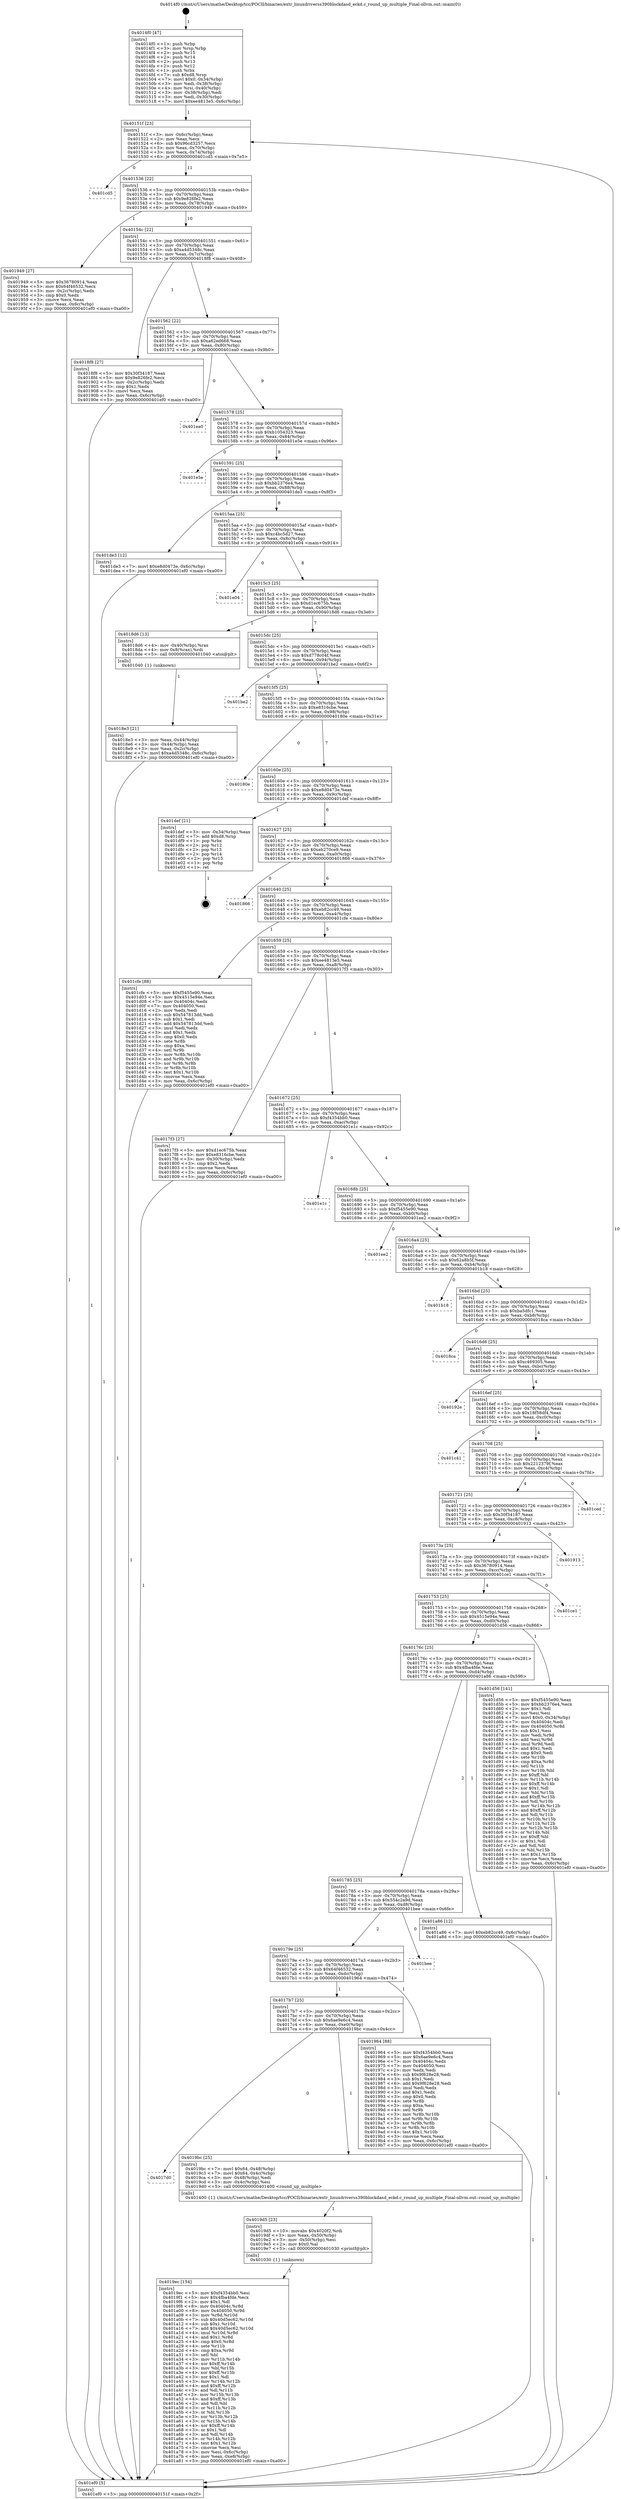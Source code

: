 digraph "0x4014f0" {
  label = "0x4014f0 (/mnt/c/Users/mathe/Desktop/tcc/POCII/binaries/extr_linuxdriverss390blockdasd_eckd.c_round_up_multiple_Final-ollvm.out::main(0))"
  labelloc = "t"
  node[shape=record]

  Entry [label="",width=0.3,height=0.3,shape=circle,fillcolor=black,style=filled]
  "0x40151f" [label="{
     0x40151f [23]\l
     | [instrs]\l
     &nbsp;&nbsp;0x40151f \<+3\>: mov -0x6c(%rbp),%eax\l
     &nbsp;&nbsp;0x401522 \<+2\>: mov %eax,%ecx\l
     &nbsp;&nbsp;0x401524 \<+6\>: sub $0x96cd3257,%ecx\l
     &nbsp;&nbsp;0x40152a \<+3\>: mov %eax,-0x70(%rbp)\l
     &nbsp;&nbsp;0x40152d \<+3\>: mov %ecx,-0x74(%rbp)\l
     &nbsp;&nbsp;0x401530 \<+6\>: je 0000000000401cd5 \<main+0x7e5\>\l
  }"]
  "0x401cd5" [label="{
     0x401cd5\l
  }", style=dashed]
  "0x401536" [label="{
     0x401536 [22]\l
     | [instrs]\l
     &nbsp;&nbsp;0x401536 \<+5\>: jmp 000000000040153b \<main+0x4b\>\l
     &nbsp;&nbsp;0x40153b \<+3\>: mov -0x70(%rbp),%eax\l
     &nbsp;&nbsp;0x40153e \<+5\>: sub $0x9e826fe2,%eax\l
     &nbsp;&nbsp;0x401543 \<+3\>: mov %eax,-0x78(%rbp)\l
     &nbsp;&nbsp;0x401546 \<+6\>: je 0000000000401949 \<main+0x459\>\l
  }"]
  Exit [label="",width=0.3,height=0.3,shape=circle,fillcolor=black,style=filled,peripheries=2]
  "0x401949" [label="{
     0x401949 [27]\l
     | [instrs]\l
     &nbsp;&nbsp;0x401949 \<+5\>: mov $0x36780914,%eax\l
     &nbsp;&nbsp;0x40194e \<+5\>: mov $0x64f46532,%ecx\l
     &nbsp;&nbsp;0x401953 \<+3\>: mov -0x2c(%rbp),%edx\l
     &nbsp;&nbsp;0x401956 \<+3\>: cmp $0x0,%edx\l
     &nbsp;&nbsp;0x401959 \<+3\>: cmove %ecx,%eax\l
     &nbsp;&nbsp;0x40195c \<+3\>: mov %eax,-0x6c(%rbp)\l
     &nbsp;&nbsp;0x40195f \<+5\>: jmp 0000000000401ef0 \<main+0xa00\>\l
  }"]
  "0x40154c" [label="{
     0x40154c [22]\l
     | [instrs]\l
     &nbsp;&nbsp;0x40154c \<+5\>: jmp 0000000000401551 \<main+0x61\>\l
     &nbsp;&nbsp;0x401551 \<+3\>: mov -0x70(%rbp),%eax\l
     &nbsp;&nbsp;0x401554 \<+5\>: sub $0xa4d5348c,%eax\l
     &nbsp;&nbsp;0x401559 \<+3\>: mov %eax,-0x7c(%rbp)\l
     &nbsp;&nbsp;0x40155c \<+6\>: je 00000000004018f8 \<main+0x408\>\l
  }"]
  "0x4019ec" [label="{
     0x4019ec [154]\l
     | [instrs]\l
     &nbsp;&nbsp;0x4019ec \<+5\>: mov $0xf4354bb0,%esi\l
     &nbsp;&nbsp;0x4019f1 \<+5\>: mov $0x4fba4fde,%ecx\l
     &nbsp;&nbsp;0x4019f6 \<+2\>: mov $0x1,%dl\l
     &nbsp;&nbsp;0x4019f8 \<+8\>: mov 0x40404c,%r8d\l
     &nbsp;&nbsp;0x401a00 \<+8\>: mov 0x404050,%r9d\l
     &nbsp;&nbsp;0x401a08 \<+3\>: mov %r8d,%r10d\l
     &nbsp;&nbsp;0x401a0b \<+7\>: sub $0x40d5ec62,%r10d\l
     &nbsp;&nbsp;0x401a12 \<+4\>: sub $0x1,%r10d\l
     &nbsp;&nbsp;0x401a16 \<+7\>: add $0x40d5ec62,%r10d\l
     &nbsp;&nbsp;0x401a1d \<+4\>: imul %r10d,%r8d\l
     &nbsp;&nbsp;0x401a21 \<+4\>: and $0x1,%r8d\l
     &nbsp;&nbsp;0x401a25 \<+4\>: cmp $0x0,%r8d\l
     &nbsp;&nbsp;0x401a29 \<+4\>: sete %r11b\l
     &nbsp;&nbsp;0x401a2d \<+4\>: cmp $0xa,%r9d\l
     &nbsp;&nbsp;0x401a31 \<+3\>: setl %bl\l
     &nbsp;&nbsp;0x401a34 \<+3\>: mov %r11b,%r14b\l
     &nbsp;&nbsp;0x401a37 \<+4\>: xor $0xff,%r14b\l
     &nbsp;&nbsp;0x401a3b \<+3\>: mov %bl,%r15b\l
     &nbsp;&nbsp;0x401a3e \<+4\>: xor $0xff,%r15b\l
     &nbsp;&nbsp;0x401a42 \<+3\>: xor $0x1,%dl\l
     &nbsp;&nbsp;0x401a45 \<+3\>: mov %r14b,%r12b\l
     &nbsp;&nbsp;0x401a48 \<+4\>: and $0xff,%r12b\l
     &nbsp;&nbsp;0x401a4c \<+3\>: and %dl,%r11b\l
     &nbsp;&nbsp;0x401a4f \<+3\>: mov %r15b,%r13b\l
     &nbsp;&nbsp;0x401a52 \<+4\>: and $0xff,%r13b\l
     &nbsp;&nbsp;0x401a56 \<+2\>: and %dl,%bl\l
     &nbsp;&nbsp;0x401a58 \<+3\>: or %r11b,%r12b\l
     &nbsp;&nbsp;0x401a5b \<+3\>: or %bl,%r13b\l
     &nbsp;&nbsp;0x401a5e \<+3\>: xor %r13b,%r12b\l
     &nbsp;&nbsp;0x401a61 \<+3\>: or %r15b,%r14b\l
     &nbsp;&nbsp;0x401a64 \<+4\>: xor $0xff,%r14b\l
     &nbsp;&nbsp;0x401a68 \<+3\>: or $0x1,%dl\l
     &nbsp;&nbsp;0x401a6b \<+3\>: and %dl,%r14b\l
     &nbsp;&nbsp;0x401a6e \<+3\>: or %r14b,%r12b\l
     &nbsp;&nbsp;0x401a71 \<+4\>: test $0x1,%r12b\l
     &nbsp;&nbsp;0x401a75 \<+3\>: cmovne %ecx,%esi\l
     &nbsp;&nbsp;0x401a78 \<+3\>: mov %esi,-0x6c(%rbp)\l
     &nbsp;&nbsp;0x401a7b \<+6\>: mov %eax,-0xe8(%rbp)\l
     &nbsp;&nbsp;0x401a81 \<+5\>: jmp 0000000000401ef0 \<main+0xa00\>\l
  }"]
  "0x4018f8" [label="{
     0x4018f8 [27]\l
     | [instrs]\l
     &nbsp;&nbsp;0x4018f8 \<+5\>: mov $0x30f34187,%eax\l
     &nbsp;&nbsp;0x4018fd \<+5\>: mov $0x9e826fe2,%ecx\l
     &nbsp;&nbsp;0x401902 \<+3\>: mov -0x2c(%rbp),%edx\l
     &nbsp;&nbsp;0x401905 \<+3\>: cmp $0x1,%edx\l
     &nbsp;&nbsp;0x401908 \<+3\>: cmovl %ecx,%eax\l
     &nbsp;&nbsp;0x40190b \<+3\>: mov %eax,-0x6c(%rbp)\l
     &nbsp;&nbsp;0x40190e \<+5\>: jmp 0000000000401ef0 \<main+0xa00\>\l
  }"]
  "0x401562" [label="{
     0x401562 [22]\l
     | [instrs]\l
     &nbsp;&nbsp;0x401562 \<+5\>: jmp 0000000000401567 \<main+0x77\>\l
     &nbsp;&nbsp;0x401567 \<+3\>: mov -0x70(%rbp),%eax\l
     &nbsp;&nbsp;0x40156a \<+5\>: sub $0xa62ed668,%eax\l
     &nbsp;&nbsp;0x40156f \<+3\>: mov %eax,-0x80(%rbp)\l
     &nbsp;&nbsp;0x401572 \<+6\>: je 0000000000401ea0 \<main+0x9b0\>\l
  }"]
  "0x4019d5" [label="{
     0x4019d5 [23]\l
     | [instrs]\l
     &nbsp;&nbsp;0x4019d5 \<+10\>: movabs $0x4020f2,%rdi\l
     &nbsp;&nbsp;0x4019df \<+3\>: mov %eax,-0x50(%rbp)\l
     &nbsp;&nbsp;0x4019e2 \<+3\>: mov -0x50(%rbp),%esi\l
     &nbsp;&nbsp;0x4019e5 \<+2\>: mov $0x0,%al\l
     &nbsp;&nbsp;0x4019e7 \<+5\>: call 0000000000401030 \<printf@plt\>\l
     | [calls]\l
     &nbsp;&nbsp;0x401030 \{1\} (unknown)\l
  }"]
  "0x401ea0" [label="{
     0x401ea0\l
  }", style=dashed]
  "0x401578" [label="{
     0x401578 [25]\l
     | [instrs]\l
     &nbsp;&nbsp;0x401578 \<+5\>: jmp 000000000040157d \<main+0x8d\>\l
     &nbsp;&nbsp;0x40157d \<+3\>: mov -0x70(%rbp),%eax\l
     &nbsp;&nbsp;0x401580 \<+5\>: sub $0xb1054323,%eax\l
     &nbsp;&nbsp;0x401585 \<+6\>: mov %eax,-0x84(%rbp)\l
     &nbsp;&nbsp;0x40158b \<+6\>: je 0000000000401e5e \<main+0x96e\>\l
  }"]
  "0x4017d0" [label="{
     0x4017d0\l
  }", style=dashed]
  "0x401e5e" [label="{
     0x401e5e\l
  }", style=dashed]
  "0x401591" [label="{
     0x401591 [25]\l
     | [instrs]\l
     &nbsp;&nbsp;0x401591 \<+5\>: jmp 0000000000401596 \<main+0xa6\>\l
     &nbsp;&nbsp;0x401596 \<+3\>: mov -0x70(%rbp),%eax\l
     &nbsp;&nbsp;0x401599 \<+5\>: sub $0xbb2376e4,%eax\l
     &nbsp;&nbsp;0x40159e \<+6\>: mov %eax,-0x88(%rbp)\l
     &nbsp;&nbsp;0x4015a4 \<+6\>: je 0000000000401de3 \<main+0x8f3\>\l
  }"]
  "0x4019bc" [label="{
     0x4019bc [25]\l
     | [instrs]\l
     &nbsp;&nbsp;0x4019bc \<+7\>: movl $0x64,-0x48(%rbp)\l
     &nbsp;&nbsp;0x4019c3 \<+7\>: movl $0x64,-0x4c(%rbp)\l
     &nbsp;&nbsp;0x4019ca \<+3\>: mov -0x48(%rbp),%edi\l
     &nbsp;&nbsp;0x4019cd \<+3\>: mov -0x4c(%rbp),%esi\l
     &nbsp;&nbsp;0x4019d0 \<+5\>: call 0000000000401400 \<round_up_multiple\>\l
     | [calls]\l
     &nbsp;&nbsp;0x401400 \{1\} (/mnt/c/Users/mathe/Desktop/tcc/POCII/binaries/extr_linuxdriverss390blockdasd_eckd.c_round_up_multiple_Final-ollvm.out::round_up_multiple)\l
  }"]
  "0x401de3" [label="{
     0x401de3 [12]\l
     | [instrs]\l
     &nbsp;&nbsp;0x401de3 \<+7\>: movl $0xe8d0473e,-0x6c(%rbp)\l
     &nbsp;&nbsp;0x401dea \<+5\>: jmp 0000000000401ef0 \<main+0xa00\>\l
  }"]
  "0x4015aa" [label="{
     0x4015aa [25]\l
     | [instrs]\l
     &nbsp;&nbsp;0x4015aa \<+5\>: jmp 00000000004015af \<main+0xbf\>\l
     &nbsp;&nbsp;0x4015af \<+3\>: mov -0x70(%rbp),%eax\l
     &nbsp;&nbsp;0x4015b2 \<+5\>: sub $0xc4bc5d27,%eax\l
     &nbsp;&nbsp;0x4015b7 \<+6\>: mov %eax,-0x8c(%rbp)\l
     &nbsp;&nbsp;0x4015bd \<+6\>: je 0000000000401e04 \<main+0x914\>\l
  }"]
  "0x4017b7" [label="{
     0x4017b7 [25]\l
     | [instrs]\l
     &nbsp;&nbsp;0x4017b7 \<+5\>: jmp 00000000004017bc \<main+0x2cc\>\l
     &nbsp;&nbsp;0x4017bc \<+3\>: mov -0x70(%rbp),%eax\l
     &nbsp;&nbsp;0x4017bf \<+5\>: sub $0x6ae9e6c4,%eax\l
     &nbsp;&nbsp;0x4017c4 \<+6\>: mov %eax,-0xe0(%rbp)\l
     &nbsp;&nbsp;0x4017ca \<+6\>: je 00000000004019bc \<main+0x4cc\>\l
  }"]
  "0x401e04" [label="{
     0x401e04\l
  }", style=dashed]
  "0x4015c3" [label="{
     0x4015c3 [25]\l
     | [instrs]\l
     &nbsp;&nbsp;0x4015c3 \<+5\>: jmp 00000000004015c8 \<main+0xd8\>\l
     &nbsp;&nbsp;0x4015c8 \<+3\>: mov -0x70(%rbp),%eax\l
     &nbsp;&nbsp;0x4015cb \<+5\>: sub $0xd1ec675b,%eax\l
     &nbsp;&nbsp;0x4015d0 \<+6\>: mov %eax,-0x90(%rbp)\l
     &nbsp;&nbsp;0x4015d6 \<+6\>: je 00000000004018d6 \<main+0x3e6\>\l
  }"]
  "0x401964" [label="{
     0x401964 [88]\l
     | [instrs]\l
     &nbsp;&nbsp;0x401964 \<+5\>: mov $0xf4354bb0,%eax\l
     &nbsp;&nbsp;0x401969 \<+5\>: mov $0x6ae9e6c4,%ecx\l
     &nbsp;&nbsp;0x40196e \<+7\>: mov 0x40404c,%edx\l
     &nbsp;&nbsp;0x401975 \<+7\>: mov 0x404050,%esi\l
     &nbsp;&nbsp;0x40197c \<+2\>: mov %edx,%edi\l
     &nbsp;&nbsp;0x40197e \<+6\>: sub $0x9f628e28,%edi\l
     &nbsp;&nbsp;0x401984 \<+3\>: sub $0x1,%edi\l
     &nbsp;&nbsp;0x401987 \<+6\>: add $0x9f628e28,%edi\l
     &nbsp;&nbsp;0x40198d \<+3\>: imul %edi,%edx\l
     &nbsp;&nbsp;0x401990 \<+3\>: and $0x1,%edx\l
     &nbsp;&nbsp;0x401993 \<+3\>: cmp $0x0,%edx\l
     &nbsp;&nbsp;0x401996 \<+4\>: sete %r8b\l
     &nbsp;&nbsp;0x40199a \<+3\>: cmp $0xa,%esi\l
     &nbsp;&nbsp;0x40199d \<+4\>: setl %r9b\l
     &nbsp;&nbsp;0x4019a1 \<+3\>: mov %r8b,%r10b\l
     &nbsp;&nbsp;0x4019a4 \<+3\>: and %r9b,%r10b\l
     &nbsp;&nbsp;0x4019a7 \<+3\>: xor %r9b,%r8b\l
     &nbsp;&nbsp;0x4019aa \<+3\>: or %r8b,%r10b\l
     &nbsp;&nbsp;0x4019ad \<+4\>: test $0x1,%r10b\l
     &nbsp;&nbsp;0x4019b1 \<+3\>: cmovne %ecx,%eax\l
     &nbsp;&nbsp;0x4019b4 \<+3\>: mov %eax,-0x6c(%rbp)\l
     &nbsp;&nbsp;0x4019b7 \<+5\>: jmp 0000000000401ef0 \<main+0xa00\>\l
  }"]
  "0x4018d6" [label="{
     0x4018d6 [13]\l
     | [instrs]\l
     &nbsp;&nbsp;0x4018d6 \<+4\>: mov -0x40(%rbp),%rax\l
     &nbsp;&nbsp;0x4018da \<+4\>: mov 0x8(%rax),%rdi\l
     &nbsp;&nbsp;0x4018de \<+5\>: call 0000000000401040 \<atoi@plt\>\l
     | [calls]\l
     &nbsp;&nbsp;0x401040 \{1\} (unknown)\l
  }"]
  "0x4015dc" [label="{
     0x4015dc [25]\l
     | [instrs]\l
     &nbsp;&nbsp;0x4015dc \<+5\>: jmp 00000000004015e1 \<main+0xf1\>\l
     &nbsp;&nbsp;0x4015e1 \<+3\>: mov -0x70(%rbp),%eax\l
     &nbsp;&nbsp;0x4015e4 \<+5\>: sub $0xd778c04f,%eax\l
     &nbsp;&nbsp;0x4015e9 \<+6\>: mov %eax,-0x94(%rbp)\l
     &nbsp;&nbsp;0x4015ef \<+6\>: je 0000000000401be2 \<main+0x6f2\>\l
  }"]
  "0x40179e" [label="{
     0x40179e [25]\l
     | [instrs]\l
     &nbsp;&nbsp;0x40179e \<+5\>: jmp 00000000004017a3 \<main+0x2b3\>\l
     &nbsp;&nbsp;0x4017a3 \<+3\>: mov -0x70(%rbp),%eax\l
     &nbsp;&nbsp;0x4017a6 \<+5\>: sub $0x64f46532,%eax\l
     &nbsp;&nbsp;0x4017ab \<+6\>: mov %eax,-0xdc(%rbp)\l
     &nbsp;&nbsp;0x4017b1 \<+6\>: je 0000000000401964 \<main+0x474\>\l
  }"]
  "0x401be2" [label="{
     0x401be2\l
  }", style=dashed]
  "0x4015f5" [label="{
     0x4015f5 [25]\l
     | [instrs]\l
     &nbsp;&nbsp;0x4015f5 \<+5\>: jmp 00000000004015fa \<main+0x10a\>\l
     &nbsp;&nbsp;0x4015fa \<+3\>: mov -0x70(%rbp),%eax\l
     &nbsp;&nbsp;0x4015fd \<+5\>: sub $0xe8316cbe,%eax\l
     &nbsp;&nbsp;0x401602 \<+6\>: mov %eax,-0x98(%rbp)\l
     &nbsp;&nbsp;0x401608 \<+6\>: je 000000000040180e \<main+0x31e\>\l
  }"]
  "0x401bee" [label="{
     0x401bee\l
  }", style=dashed]
  "0x40180e" [label="{
     0x40180e\l
  }", style=dashed]
  "0x40160e" [label="{
     0x40160e [25]\l
     | [instrs]\l
     &nbsp;&nbsp;0x40160e \<+5\>: jmp 0000000000401613 \<main+0x123\>\l
     &nbsp;&nbsp;0x401613 \<+3\>: mov -0x70(%rbp),%eax\l
     &nbsp;&nbsp;0x401616 \<+5\>: sub $0xe8d0473e,%eax\l
     &nbsp;&nbsp;0x40161b \<+6\>: mov %eax,-0x9c(%rbp)\l
     &nbsp;&nbsp;0x401621 \<+6\>: je 0000000000401def \<main+0x8ff\>\l
  }"]
  "0x401785" [label="{
     0x401785 [25]\l
     | [instrs]\l
     &nbsp;&nbsp;0x401785 \<+5\>: jmp 000000000040178a \<main+0x29a\>\l
     &nbsp;&nbsp;0x40178a \<+3\>: mov -0x70(%rbp),%eax\l
     &nbsp;&nbsp;0x40178d \<+5\>: sub $0x554c2a9d,%eax\l
     &nbsp;&nbsp;0x401792 \<+6\>: mov %eax,-0xd8(%rbp)\l
     &nbsp;&nbsp;0x401798 \<+6\>: je 0000000000401bee \<main+0x6fe\>\l
  }"]
  "0x401def" [label="{
     0x401def [21]\l
     | [instrs]\l
     &nbsp;&nbsp;0x401def \<+3\>: mov -0x34(%rbp),%eax\l
     &nbsp;&nbsp;0x401df2 \<+7\>: add $0xd8,%rsp\l
     &nbsp;&nbsp;0x401df9 \<+1\>: pop %rbx\l
     &nbsp;&nbsp;0x401dfa \<+2\>: pop %r12\l
     &nbsp;&nbsp;0x401dfc \<+2\>: pop %r13\l
     &nbsp;&nbsp;0x401dfe \<+2\>: pop %r14\l
     &nbsp;&nbsp;0x401e00 \<+2\>: pop %r15\l
     &nbsp;&nbsp;0x401e02 \<+1\>: pop %rbp\l
     &nbsp;&nbsp;0x401e03 \<+1\>: ret\l
  }"]
  "0x401627" [label="{
     0x401627 [25]\l
     | [instrs]\l
     &nbsp;&nbsp;0x401627 \<+5\>: jmp 000000000040162c \<main+0x13c\>\l
     &nbsp;&nbsp;0x40162c \<+3\>: mov -0x70(%rbp),%eax\l
     &nbsp;&nbsp;0x40162f \<+5\>: sub $0xeb270ce9,%eax\l
     &nbsp;&nbsp;0x401634 \<+6\>: mov %eax,-0xa0(%rbp)\l
     &nbsp;&nbsp;0x40163a \<+6\>: je 0000000000401866 \<main+0x376\>\l
  }"]
  "0x401a86" [label="{
     0x401a86 [12]\l
     | [instrs]\l
     &nbsp;&nbsp;0x401a86 \<+7\>: movl $0xeb82cc49,-0x6c(%rbp)\l
     &nbsp;&nbsp;0x401a8d \<+5\>: jmp 0000000000401ef0 \<main+0xa00\>\l
  }"]
  "0x401866" [label="{
     0x401866\l
  }", style=dashed]
  "0x401640" [label="{
     0x401640 [25]\l
     | [instrs]\l
     &nbsp;&nbsp;0x401640 \<+5\>: jmp 0000000000401645 \<main+0x155\>\l
     &nbsp;&nbsp;0x401645 \<+3\>: mov -0x70(%rbp),%eax\l
     &nbsp;&nbsp;0x401648 \<+5\>: sub $0xeb82cc49,%eax\l
     &nbsp;&nbsp;0x40164d \<+6\>: mov %eax,-0xa4(%rbp)\l
     &nbsp;&nbsp;0x401653 \<+6\>: je 0000000000401cfe \<main+0x80e\>\l
  }"]
  "0x40176c" [label="{
     0x40176c [25]\l
     | [instrs]\l
     &nbsp;&nbsp;0x40176c \<+5\>: jmp 0000000000401771 \<main+0x281\>\l
     &nbsp;&nbsp;0x401771 \<+3\>: mov -0x70(%rbp),%eax\l
     &nbsp;&nbsp;0x401774 \<+5\>: sub $0x4fba4fde,%eax\l
     &nbsp;&nbsp;0x401779 \<+6\>: mov %eax,-0xd4(%rbp)\l
     &nbsp;&nbsp;0x40177f \<+6\>: je 0000000000401a86 \<main+0x596\>\l
  }"]
  "0x401cfe" [label="{
     0x401cfe [88]\l
     | [instrs]\l
     &nbsp;&nbsp;0x401cfe \<+5\>: mov $0xf5455e90,%eax\l
     &nbsp;&nbsp;0x401d03 \<+5\>: mov $0x4515e94e,%ecx\l
     &nbsp;&nbsp;0x401d08 \<+7\>: mov 0x40404c,%edx\l
     &nbsp;&nbsp;0x401d0f \<+7\>: mov 0x404050,%esi\l
     &nbsp;&nbsp;0x401d16 \<+2\>: mov %edx,%edi\l
     &nbsp;&nbsp;0x401d18 \<+6\>: sub $0x547813dd,%edi\l
     &nbsp;&nbsp;0x401d1e \<+3\>: sub $0x1,%edi\l
     &nbsp;&nbsp;0x401d21 \<+6\>: add $0x547813dd,%edi\l
     &nbsp;&nbsp;0x401d27 \<+3\>: imul %edi,%edx\l
     &nbsp;&nbsp;0x401d2a \<+3\>: and $0x1,%edx\l
     &nbsp;&nbsp;0x401d2d \<+3\>: cmp $0x0,%edx\l
     &nbsp;&nbsp;0x401d30 \<+4\>: sete %r8b\l
     &nbsp;&nbsp;0x401d34 \<+3\>: cmp $0xa,%esi\l
     &nbsp;&nbsp;0x401d37 \<+4\>: setl %r9b\l
     &nbsp;&nbsp;0x401d3b \<+3\>: mov %r8b,%r10b\l
     &nbsp;&nbsp;0x401d3e \<+3\>: and %r9b,%r10b\l
     &nbsp;&nbsp;0x401d41 \<+3\>: xor %r9b,%r8b\l
     &nbsp;&nbsp;0x401d44 \<+3\>: or %r8b,%r10b\l
     &nbsp;&nbsp;0x401d47 \<+4\>: test $0x1,%r10b\l
     &nbsp;&nbsp;0x401d4b \<+3\>: cmovne %ecx,%eax\l
     &nbsp;&nbsp;0x401d4e \<+3\>: mov %eax,-0x6c(%rbp)\l
     &nbsp;&nbsp;0x401d51 \<+5\>: jmp 0000000000401ef0 \<main+0xa00\>\l
  }"]
  "0x401659" [label="{
     0x401659 [25]\l
     | [instrs]\l
     &nbsp;&nbsp;0x401659 \<+5\>: jmp 000000000040165e \<main+0x16e\>\l
     &nbsp;&nbsp;0x40165e \<+3\>: mov -0x70(%rbp),%eax\l
     &nbsp;&nbsp;0x401661 \<+5\>: sub $0xee4813e5,%eax\l
     &nbsp;&nbsp;0x401666 \<+6\>: mov %eax,-0xa8(%rbp)\l
     &nbsp;&nbsp;0x40166c \<+6\>: je 00000000004017f3 \<main+0x303\>\l
  }"]
  "0x401d56" [label="{
     0x401d56 [141]\l
     | [instrs]\l
     &nbsp;&nbsp;0x401d56 \<+5\>: mov $0xf5455e90,%eax\l
     &nbsp;&nbsp;0x401d5b \<+5\>: mov $0xbb2376e4,%ecx\l
     &nbsp;&nbsp;0x401d60 \<+2\>: mov $0x1,%dl\l
     &nbsp;&nbsp;0x401d62 \<+2\>: xor %esi,%esi\l
     &nbsp;&nbsp;0x401d64 \<+7\>: movl $0x0,-0x34(%rbp)\l
     &nbsp;&nbsp;0x401d6b \<+7\>: mov 0x40404c,%edi\l
     &nbsp;&nbsp;0x401d72 \<+8\>: mov 0x404050,%r8d\l
     &nbsp;&nbsp;0x401d7a \<+3\>: sub $0x1,%esi\l
     &nbsp;&nbsp;0x401d7d \<+3\>: mov %edi,%r9d\l
     &nbsp;&nbsp;0x401d80 \<+3\>: add %esi,%r9d\l
     &nbsp;&nbsp;0x401d83 \<+4\>: imul %r9d,%edi\l
     &nbsp;&nbsp;0x401d87 \<+3\>: and $0x1,%edi\l
     &nbsp;&nbsp;0x401d8a \<+3\>: cmp $0x0,%edi\l
     &nbsp;&nbsp;0x401d8d \<+4\>: sete %r10b\l
     &nbsp;&nbsp;0x401d91 \<+4\>: cmp $0xa,%r8d\l
     &nbsp;&nbsp;0x401d95 \<+4\>: setl %r11b\l
     &nbsp;&nbsp;0x401d99 \<+3\>: mov %r10b,%bl\l
     &nbsp;&nbsp;0x401d9c \<+3\>: xor $0xff,%bl\l
     &nbsp;&nbsp;0x401d9f \<+3\>: mov %r11b,%r14b\l
     &nbsp;&nbsp;0x401da2 \<+4\>: xor $0xff,%r14b\l
     &nbsp;&nbsp;0x401da6 \<+3\>: xor $0x1,%dl\l
     &nbsp;&nbsp;0x401da9 \<+3\>: mov %bl,%r15b\l
     &nbsp;&nbsp;0x401dac \<+4\>: and $0xff,%r15b\l
     &nbsp;&nbsp;0x401db0 \<+3\>: and %dl,%r10b\l
     &nbsp;&nbsp;0x401db3 \<+3\>: mov %r14b,%r12b\l
     &nbsp;&nbsp;0x401db6 \<+4\>: and $0xff,%r12b\l
     &nbsp;&nbsp;0x401dba \<+3\>: and %dl,%r11b\l
     &nbsp;&nbsp;0x401dbd \<+3\>: or %r10b,%r15b\l
     &nbsp;&nbsp;0x401dc0 \<+3\>: or %r11b,%r12b\l
     &nbsp;&nbsp;0x401dc3 \<+3\>: xor %r12b,%r15b\l
     &nbsp;&nbsp;0x401dc6 \<+3\>: or %r14b,%bl\l
     &nbsp;&nbsp;0x401dc9 \<+3\>: xor $0xff,%bl\l
     &nbsp;&nbsp;0x401dcc \<+3\>: or $0x1,%dl\l
     &nbsp;&nbsp;0x401dcf \<+2\>: and %dl,%bl\l
     &nbsp;&nbsp;0x401dd1 \<+3\>: or %bl,%r15b\l
     &nbsp;&nbsp;0x401dd4 \<+4\>: test $0x1,%r15b\l
     &nbsp;&nbsp;0x401dd8 \<+3\>: cmovne %ecx,%eax\l
     &nbsp;&nbsp;0x401ddb \<+3\>: mov %eax,-0x6c(%rbp)\l
     &nbsp;&nbsp;0x401dde \<+5\>: jmp 0000000000401ef0 \<main+0xa00\>\l
  }"]
  "0x4017f3" [label="{
     0x4017f3 [27]\l
     | [instrs]\l
     &nbsp;&nbsp;0x4017f3 \<+5\>: mov $0xd1ec675b,%eax\l
     &nbsp;&nbsp;0x4017f8 \<+5\>: mov $0xe8316cbe,%ecx\l
     &nbsp;&nbsp;0x4017fd \<+3\>: mov -0x30(%rbp),%edx\l
     &nbsp;&nbsp;0x401800 \<+3\>: cmp $0x2,%edx\l
     &nbsp;&nbsp;0x401803 \<+3\>: cmovne %ecx,%eax\l
     &nbsp;&nbsp;0x401806 \<+3\>: mov %eax,-0x6c(%rbp)\l
     &nbsp;&nbsp;0x401809 \<+5\>: jmp 0000000000401ef0 \<main+0xa00\>\l
  }"]
  "0x401672" [label="{
     0x401672 [25]\l
     | [instrs]\l
     &nbsp;&nbsp;0x401672 \<+5\>: jmp 0000000000401677 \<main+0x187\>\l
     &nbsp;&nbsp;0x401677 \<+3\>: mov -0x70(%rbp),%eax\l
     &nbsp;&nbsp;0x40167a \<+5\>: sub $0xf4354bb0,%eax\l
     &nbsp;&nbsp;0x40167f \<+6\>: mov %eax,-0xac(%rbp)\l
     &nbsp;&nbsp;0x401685 \<+6\>: je 0000000000401e1c \<main+0x92c\>\l
  }"]
  "0x401ef0" [label="{
     0x401ef0 [5]\l
     | [instrs]\l
     &nbsp;&nbsp;0x401ef0 \<+5\>: jmp 000000000040151f \<main+0x2f\>\l
  }"]
  "0x4014f0" [label="{
     0x4014f0 [47]\l
     | [instrs]\l
     &nbsp;&nbsp;0x4014f0 \<+1\>: push %rbp\l
     &nbsp;&nbsp;0x4014f1 \<+3\>: mov %rsp,%rbp\l
     &nbsp;&nbsp;0x4014f4 \<+2\>: push %r15\l
     &nbsp;&nbsp;0x4014f6 \<+2\>: push %r14\l
     &nbsp;&nbsp;0x4014f8 \<+2\>: push %r13\l
     &nbsp;&nbsp;0x4014fa \<+2\>: push %r12\l
     &nbsp;&nbsp;0x4014fc \<+1\>: push %rbx\l
     &nbsp;&nbsp;0x4014fd \<+7\>: sub $0xd8,%rsp\l
     &nbsp;&nbsp;0x401504 \<+7\>: movl $0x0,-0x34(%rbp)\l
     &nbsp;&nbsp;0x40150b \<+3\>: mov %edi,-0x38(%rbp)\l
     &nbsp;&nbsp;0x40150e \<+4\>: mov %rsi,-0x40(%rbp)\l
     &nbsp;&nbsp;0x401512 \<+3\>: mov -0x38(%rbp),%edi\l
     &nbsp;&nbsp;0x401515 \<+3\>: mov %edi,-0x30(%rbp)\l
     &nbsp;&nbsp;0x401518 \<+7\>: movl $0xee4813e5,-0x6c(%rbp)\l
  }"]
  "0x4018e3" [label="{
     0x4018e3 [21]\l
     | [instrs]\l
     &nbsp;&nbsp;0x4018e3 \<+3\>: mov %eax,-0x44(%rbp)\l
     &nbsp;&nbsp;0x4018e6 \<+3\>: mov -0x44(%rbp),%eax\l
     &nbsp;&nbsp;0x4018e9 \<+3\>: mov %eax,-0x2c(%rbp)\l
     &nbsp;&nbsp;0x4018ec \<+7\>: movl $0xa4d5348c,-0x6c(%rbp)\l
     &nbsp;&nbsp;0x4018f3 \<+5\>: jmp 0000000000401ef0 \<main+0xa00\>\l
  }"]
  "0x401753" [label="{
     0x401753 [25]\l
     | [instrs]\l
     &nbsp;&nbsp;0x401753 \<+5\>: jmp 0000000000401758 \<main+0x268\>\l
     &nbsp;&nbsp;0x401758 \<+3\>: mov -0x70(%rbp),%eax\l
     &nbsp;&nbsp;0x40175b \<+5\>: sub $0x4515e94e,%eax\l
     &nbsp;&nbsp;0x401760 \<+6\>: mov %eax,-0xd0(%rbp)\l
     &nbsp;&nbsp;0x401766 \<+6\>: je 0000000000401d56 \<main+0x866\>\l
  }"]
  "0x401e1c" [label="{
     0x401e1c\l
  }", style=dashed]
  "0x40168b" [label="{
     0x40168b [25]\l
     | [instrs]\l
     &nbsp;&nbsp;0x40168b \<+5\>: jmp 0000000000401690 \<main+0x1a0\>\l
     &nbsp;&nbsp;0x401690 \<+3\>: mov -0x70(%rbp),%eax\l
     &nbsp;&nbsp;0x401693 \<+5\>: sub $0xf5455e90,%eax\l
     &nbsp;&nbsp;0x401698 \<+6\>: mov %eax,-0xb0(%rbp)\l
     &nbsp;&nbsp;0x40169e \<+6\>: je 0000000000401ee2 \<main+0x9f2\>\l
  }"]
  "0x401ce1" [label="{
     0x401ce1\l
  }", style=dashed]
  "0x401ee2" [label="{
     0x401ee2\l
  }", style=dashed]
  "0x4016a4" [label="{
     0x4016a4 [25]\l
     | [instrs]\l
     &nbsp;&nbsp;0x4016a4 \<+5\>: jmp 00000000004016a9 \<main+0x1b9\>\l
     &nbsp;&nbsp;0x4016a9 \<+3\>: mov -0x70(%rbp),%eax\l
     &nbsp;&nbsp;0x4016ac \<+5\>: sub $0x62a8b5f,%eax\l
     &nbsp;&nbsp;0x4016b1 \<+6\>: mov %eax,-0xb4(%rbp)\l
     &nbsp;&nbsp;0x4016b7 \<+6\>: je 0000000000401b18 \<main+0x628\>\l
  }"]
  "0x40173a" [label="{
     0x40173a [25]\l
     | [instrs]\l
     &nbsp;&nbsp;0x40173a \<+5\>: jmp 000000000040173f \<main+0x24f\>\l
     &nbsp;&nbsp;0x40173f \<+3\>: mov -0x70(%rbp),%eax\l
     &nbsp;&nbsp;0x401742 \<+5\>: sub $0x36780914,%eax\l
     &nbsp;&nbsp;0x401747 \<+6\>: mov %eax,-0xcc(%rbp)\l
     &nbsp;&nbsp;0x40174d \<+6\>: je 0000000000401ce1 \<main+0x7f1\>\l
  }"]
  "0x401b18" [label="{
     0x401b18\l
  }", style=dashed]
  "0x4016bd" [label="{
     0x4016bd [25]\l
     | [instrs]\l
     &nbsp;&nbsp;0x4016bd \<+5\>: jmp 00000000004016c2 \<main+0x1d2\>\l
     &nbsp;&nbsp;0x4016c2 \<+3\>: mov -0x70(%rbp),%eax\l
     &nbsp;&nbsp;0x4016c5 \<+5\>: sub $0xba5dfc1,%eax\l
     &nbsp;&nbsp;0x4016ca \<+6\>: mov %eax,-0xb8(%rbp)\l
     &nbsp;&nbsp;0x4016d0 \<+6\>: je 00000000004018ca \<main+0x3da\>\l
  }"]
  "0x401913" [label="{
     0x401913\l
  }", style=dashed]
  "0x4018ca" [label="{
     0x4018ca\l
  }", style=dashed]
  "0x4016d6" [label="{
     0x4016d6 [25]\l
     | [instrs]\l
     &nbsp;&nbsp;0x4016d6 \<+5\>: jmp 00000000004016db \<main+0x1eb\>\l
     &nbsp;&nbsp;0x4016db \<+3\>: mov -0x70(%rbp),%eax\l
     &nbsp;&nbsp;0x4016de \<+5\>: sub $0xc469305,%eax\l
     &nbsp;&nbsp;0x4016e3 \<+6\>: mov %eax,-0xbc(%rbp)\l
     &nbsp;&nbsp;0x4016e9 \<+6\>: je 000000000040192e \<main+0x43e\>\l
  }"]
  "0x401721" [label="{
     0x401721 [25]\l
     | [instrs]\l
     &nbsp;&nbsp;0x401721 \<+5\>: jmp 0000000000401726 \<main+0x236\>\l
     &nbsp;&nbsp;0x401726 \<+3\>: mov -0x70(%rbp),%eax\l
     &nbsp;&nbsp;0x401729 \<+5\>: sub $0x30f34187,%eax\l
     &nbsp;&nbsp;0x40172e \<+6\>: mov %eax,-0xc8(%rbp)\l
     &nbsp;&nbsp;0x401734 \<+6\>: je 0000000000401913 \<main+0x423\>\l
  }"]
  "0x40192e" [label="{
     0x40192e\l
  }", style=dashed]
  "0x4016ef" [label="{
     0x4016ef [25]\l
     | [instrs]\l
     &nbsp;&nbsp;0x4016ef \<+5\>: jmp 00000000004016f4 \<main+0x204\>\l
     &nbsp;&nbsp;0x4016f4 \<+3\>: mov -0x70(%rbp),%eax\l
     &nbsp;&nbsp;0x4016f7 \<+5\>: sub $0x18f58df4,%eax\l
     &nbsp;&nbsp;0x4016fc \<+6\>: mov %eax,-0xc0(%rbp)\l
     &nbsp;&nbsp;0x401702 \<+6\>: je 0000000000401c41 \<main+0x751\>\l
  }"]
  "0x401ced" [label="{
     0x401ced\l
  }", style=dashed]
  "0x401c41" [label="{
     0x401c41\l
  }", style=dashed]
  "0x401708" [label="{
     0x401708 [25]\l
     | [instrs]\l
     &nbsp;&nbsp;0x401708 \<+5\>: jmp 000000000040170d \<main+0x21d\>\l
     &nbsp;&nbsp;0x40170d \<+3\>: mov -0x70(%rbp),%eax\l
     &nbsp;&nbsp;0x401710 \<+5\>: sub $0x2212379f,%eax\l
     &nbsp;&nbsp;0x401715 \<+6\>: mov %eax,-0xc4(%rbp)\l
     &nbsp;&nbsp;0x40171b \<+6\>: je 0000000000401ced \<main+0x7fd\>\l
  }"]
  Entry -> "0x4014f0" [label=" 1"]
  "0x40151f" -> "0x401cd5" [label=" 0"]
  "0x40151f" -> "0x401536" [label=" 11"]
  "0x401def" -> Exit [label=" 1"]
  "0x401536" -> "0x401949" [label=" 1"]
  "0x401536" -> "0x40154c" [label=" 10"]
  "0x401de3" -> "0x401ef0" [label=" 1"]
  "0x40154c" -> "0x4018f8" [label=" 1"]
  "0x40154c" -> "0x401562" [label=" 9"]
  "0x401d56" -> "0x401ef0" [label=" 1"]
  "0x401562" -> "0x401ea0" [label=" 0"]
  "0x401562" -> "0x401578" [label=" 9"]
  "0x401cfe" -> "0x401ef0" [label=" 1"]
  "0x401578" -> "0x401e5e" [label=" 0"]
  "0x401578" -> "0x401591" [label=" 9"]
  "0x401a86" -> "0x401ef0" [label=" 1"]
  "0x401591" -> "0x401de3" [label=" 1"]
  "0x401591" -> "0x4015aa" [label=" 8"]
  "0x4019ec" -> "0x401ef0" [label=" 1"]
  "0x4015aa" -> "0x401e04" [label=" 0"]
  "0x4015aa" -> "0x4015c3" [label=" 8"]
  "0x4019bc" -> "0x4019d5" [label=" 1"]
  "0x4015c3" -> "0x4018d6" [label=" 1"]
  "0x4015c3" -> "0x4015dc" [label=" 7"]
  "0x4017b7" -> "0x4017d0" [label=" 0"]
  "0x4015dc" -> "0x401be2" [label=" 0"]
  "0x4015dc" -> "0x4015f5" [label=" 7"]
  "0x4019d5" -> "0x4019ec" [label=" 1"]
  "0x4015f5" -> "0x40180e" [label=" 0"]
  "0x4015f5" -> "0x40160e" [label=" 7"]
  "0x401964" -> "0x401ef0" [label=" 1"]
  "0x40160e" -> "0x401def" [label=" 1"]
  "0x40160e" -> "0x401627" [label=" 6"]
  "0x40179e" -> "0x401964" [label=" 1"]
  "0x401627" -> "0x401866" [label=" 0"]
  "0x401627" -> "0x401640" [label=" 6"]
  "0x4017b7" -> "0x4019bc" [label=" 1"]
  "0x401640" -> "0x401cfe" [label=" 1"]
  "0x401640" -> "0x401659" [label=" 5"]
  "0x401785" -> "0x401bee" [label=" 0"]
  "0x401659" -> "0x4017f3" [label=" 1"]
  "0x401659" -> "0x401672" [label=" 4"]
  "0x4017f3" -> "0x401ef0" [label=" 1"]
  "0x4014f0" -> "0x40151f" [label=" 1"]
  "0x401ef0" -> "0x40151f" [label=" 10"]
  "0x4018d6" -> "0x4018e3" [label=" 1"]
  "0x4018e3" -> "0x401ef0" [label=" 1"]
  "0x4018f8" -> "0x401ef0" [label=" 1"]
  "0x401949" -> "0x401ef0" [label=" 1"]
  "0x40179e" -> "0x4017b7" [label=" 1"]
  "0x401672" -> "0x401e1c" [label=" 0"]
  "0x401672" -> "0x40168b" [label=" 4"]
  "0x40176c" -> "0x401a86" [label=" 1"]
  "0x40168b" -> "0x401ee2" [label=" 0"]
  "0x40168b" -> "0x4016a4" [label=" 4"]
  "0x401785" -> "0x40179e" [label=" 2"]
  "0x4016a4" -> "0x401b18" [label=" 0"]
  "0x4016a4" -> "0x4016bd" [label=" 4"]
  "0x401753" -> "0x401d56" [label=" 1"]
  "0x4016bd" -> "0x4018ca" [label=" 0"]
  "0x4016bd" -> "0x4016d6" [label=" 4"]
  "0x40176c" -> "0x401785" [label=" 2"]
  "0x4016d6" -> "0x40192e" [label=" 0"]
  "0x4016d6" -> "0x4016ef" [label=" 4"]
  "0x40173a" -> "0x401ce1" [label=" 0"]
  "0x4016ef" -> "0x401c41" [label=" 0"]
  "0x4016ef" -> "0x401708" [label=" 4"]
  "0x401753" -> "0x40176c" [label=" 3"]
  "0x401708" -> "0x401ced" [label=" 0"]
  "0x401708" -> "0x401721" [label=" 4"]
  "0x40173a" -> "0x401753" [label=" 4"]
  "0x401721" -> "0x401913" [label=" 0"]
  "0x401721" -> "0x40173a" [label=" 4"]
}
